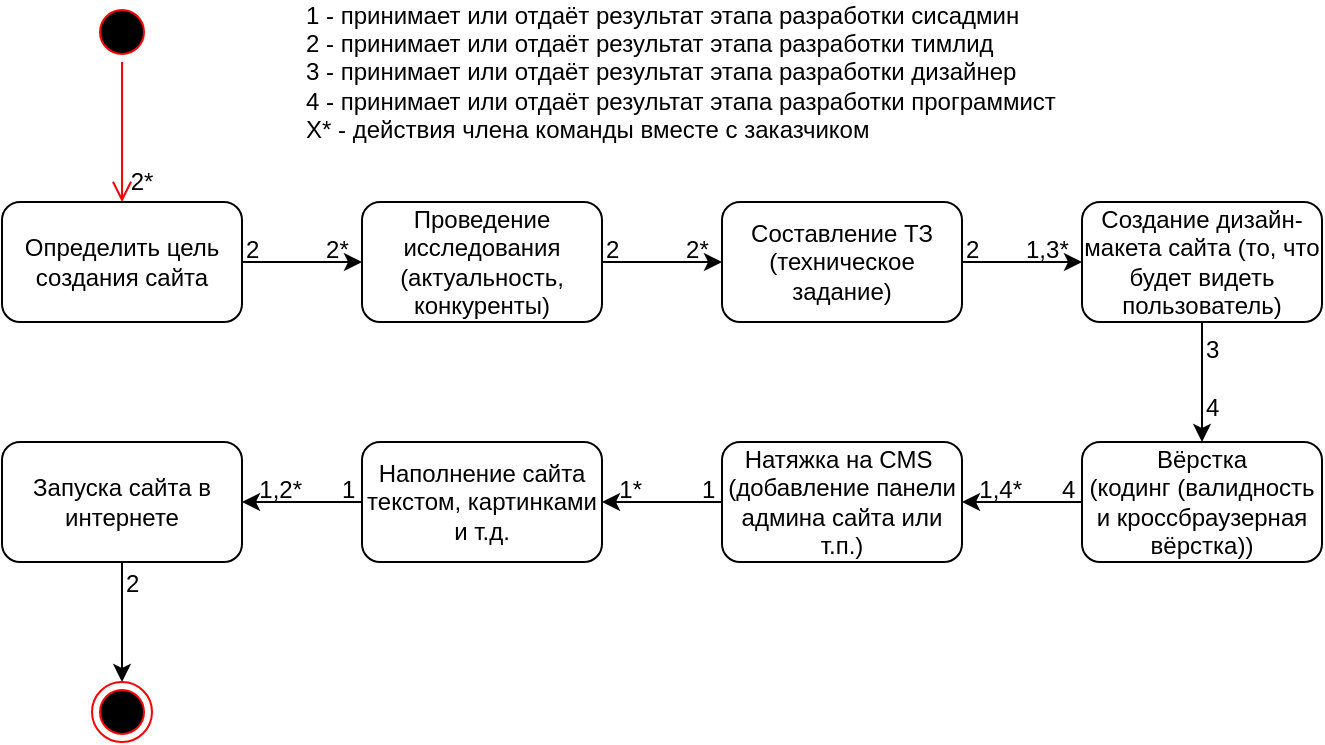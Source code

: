 <mxfile version="13.9.9" type="device"><diagram id="rXrsoi0BHJbfV4V2bhPR" name="Страница 1"><mxGraphModel dx="1551" dy="909" grid="1" gridSize="10" guides="1" tooltips="1" connect="1" arrows="1" fold="1" page="1" pageScale="1" pageWidth="827" pageHeight="1169" math="0" shadow="0"><root><mxCell id="0"/><mxCell id="1" parent="0"/><mxCell id="hPSSvhHo-q_Uyemi8DzZ-1" value="" style="ellipse;html=1;shape=startState;fillColor=#000000;strokeColor=#ff0000;" parent="1" vertex="1"><mxGeometry x="145" y="80" width="30" height="30" as="geometry"/></mxCell><mxCell id="hPSSvhHo-q_Uyemi8DzZ-2" value="" style="edgeStyle=orthogonalEdgeStyle;html=1;verticalAlign=bottom;endArrow=open;endSize=8;strokeColor=#ff0000;entryX=0.5;entryY=0;entryDx=0;entryDy=0;" parent="1" source="hPSSvhHo-q_Uyemi8DzZ-1" target="hPSSvhHo-q_Uyemi8DzZ-3" edge="1"><mxGeometry relative="1" as="geometry"><mxPoint x="160" y="170" as="targetPoint"/></mxGeometry></mxCell><mxCell id="hPSSvhHo-q_Uyemi8DzZ-6" style="edgeStyle=orthogonalEdgeStyle;rounded=0;orthogonalLoop=1;jettySize=auto;html=1;entryX=0;entryY=0.5;entryDx=0;entryDy=0;" parent="1" source="hPSSvhHo-q_Uyemi8DzZ-3" target="hPSSvhHo-q_Uyemi8DzZ-5" edge="1"><mxGeometry relative="1" as="geometry"/></mxCell><mxCell id="hPSSvhHo-q_Uyemi8DzZ-3" value="Определить цель создания сайта" style="rounded=1;whiteSpace=wrap;html=1;align=center;" parent="1" vertex="1"><mxGeometry x="100" y="180" width="120" height="60" as="geometry"/></mxCell><mxCell id="hPSSvhHo-q_Uyemi8DzZ-10" style="edgeStyle=orthogonalEdgeStyle;rounded=0;orthogonalLoop=1;jettySize=auto;html=1;entryX=0;entryY=0.5;entryDx=0;entryDy=0;" parent="1" source="hPSSvhHo-q_Uyemi8DzZ-5" target="hPSSvhHo-q_Uyemi8DzZ-7" edge="1"><mxGeometry relative="1" as="geometry"/></mxCell><mxCell id="hPSSvhHo-q_Uyemi8DzZ-5" value="Проведение исследования (актуальность, конкуренты)" style="rounded=1;whiteSpace=wrap;html=1;align=center;" parent="1" vertex="1"><mxGeometry x="280" y="180" width="120" height="60" as="geometry"/></mxCell><mxCell id="hPSSvhHo-q_Uyemi8DzZ-12" style="edgeStyle=orthogonalEdgeStyle;rounded=0;orthogonalLoop=1;jettySize=auto;html=1;entryX=0;entryY=0.5;entryDx=0;entryDy=0;" parent="1" source="hPSSvhHo-q_Uyemi8DzZ-7" target="hPSSvhHo-q_Uyemi8DzZ-11" edge="1"><mxGeometry relative="1" as="geometry"/></mxCell><mxCell id="hPSSvhHo-q_Uyemi8DzZ-7" value="Составление ТЗ (техническое задание)" style="rounded=1;whiteSpace=wrap;html=1;align=center;" parent="1" vertex="1"><mxGeometry x="460" y="180" width="120" height="60" as="geometry"/></mxCell><mxCell id="hPSSvhHo-q_Uyemi8DzZ-14" style="edgeStyle=orthogonalEdgeStyle;rounded=0;orthogonalLoop=1;jettySize=auto;html=1;entryX=0.5;entryY=0;entryDx=0;entryDy=0;" parent="1" source="hPSSvhHo-q_Uyemi8DzZ-11" target="hPSSvhHo-q_Uyemi8DzZ-13" edge="1"><mxGeometry relative="1" as="geometry"/></mxCell><mxCell id="hPSSvhHo-q_Uyemi8DzZ-11" value="Создание дизайн-макета сайта (то, что будет видеть пользователь)" style="rounded=1;whiteSpace=wrap;html=1;align=center;" parent="1" vertex="1"><mxGeometry x="640" y="180" width="120" height="60" as="geometry"/></mxCell><mxCell id="hPSSvhHo-q_Uyemi8DzZ-16" style="edgeStyle=orthogonalEdgeStyle;rounded=0;orthogonalLoop=1;jettySize=auto;html=1;entryX=1;entryY=0.5;entryDx=0;entryDy=0;" parent="1" source="hPSSvhHo-q_Uyemi8DzZ-13" target="hPSSvhHo-q_Uyemi8DzZ-15" edge="1"><mxGeometry relative="1" as="geometry"/></mxCell><mxCell id="hPSSvhHo-q_Uyemi8DzZ-13" value="Вёрстка &lt;br&gt;(кодинг (валидность и кроссбраузерная вёрстка))" style="rounded=1;whiteSpace=wrap;html=1;align=center;" parent="1" vertex="1"><mxGeometry x="640" y="300" width="120" height="60" as="geometry"/></mxCell><mxCell id="hPSSvhHo-q_Uyemi8DzZ-19" style="edgeStyle=orthogonalEdgeStyle;rounded=0;orthogonalLoop=1;jettySize=auto;html=1;entryX=1;entryY=0.5;entryDx=0;entryDy=0;" parent="1" source="hPSSvhHo-q_Uyemi8DzZ-15" target="hPSSvhHo-q_Uyemi8DzZ-17" edge="1"><mxGeometry relative="1" as="geometry"/></mxCell><mxCell id="hPSSvhHo-q_Uyemi8DzZ-15" value="Натяжка на CMS&amp;nbsp;&lt;br&gt;(добавление панели админа сайта или т.п.)" style="rounded=1;whiteSpace=wrap;html=1;align=center;" parent="1" vertex="1"><mxGeometry x="460" y="300" width="120" height="60" as="geometry"/></mxCell><mxCell id="hPSSvhHo-q_Uyemi8DzZ-20" style="edgeStyle=orthogonalEdgeStyle;rounded=0;orthogonalLoop=1;jettySize=auto;html=1;entryX=1;entryY=0.5;entryDx=0;entryDy=0;" parent="1" source="hPSSvhHo-q_Uyemi8DzZ-17" target="hPSSvhHo-q_Uyemi8DzZ-18" edge="1"><mxGeometry relative="1" as="geometry"/></mxCell><mxCell id="hPSSvhHo-q_Uyemi8DzZ-17" value="Наполнение сайта текстом, картинками и т.д." style="rounded=1;whiteSpace=wrap;html=1;align=center;" parent="1" vertex="1"><mxGeometry x="280" y="300" width="120" height="60" as="geometry"/></mxCell><mxCell id="hPSSvhHo-q_Uyemi8DzZ-22" style="edgeStyle=orthogonalEdgeStyle;rounded=0;orthogonalLoop=1;jettySize=auto;html=1;entryX=0.5;entryY=0;entryDx=0;entryDy=0;" parent="1" source="hPSSvhHo-q_Uyemi8DzZ-18" target="hPSSvhHo-q_Uyemi8DzZ-21" edge="1"><mxGeometry relative="1" as="geometry"/></mxCell><mxCell id="hPSSvhHo-q_Uyemi8DzZ-18" value="Запуска сайта в интернете" style="rounded=1;whiteSpace=wrap;html=1;align=center;" parent="1" vertex="1"><mxGeometry x="100" y="300" width="120" height="60" as="geometry"/></mxCell><mxCell id="hPSSvhHo-q_Uyemi8DzZ-21" value="" style="ellipse;html=1;shape=endState;fillColor=#000000;strokeColor=#ff0000;" parent="1" vertex="1"><mxGeometry x="145" y="420" width="30" height="30" as="geometry"/></mxCell><mxCell id="hPSSvhHo-q_Uyemi8DzZ-23" value="1 - принимает или отдаёт результат этапа разработки сисадмин&lt;br&gt;2 - принимает или отдаёт результат этапа разработки&amp;nbsp;тимлид&lt;br&gt;3 - принимает или отдаёт результат этапа разработки&amp;nbsp;дизайнер&lt;br&gt;4 - принимает или отдаёт результат этапа разработки&amp;nbsp;программист&lt;br&gt;X* - действия члена команды вместе с заказчиком" style="text;html=1;strokeColor=none;fillColor=none;align=left;verticalAlign=middle;whiteSpace=wrap;rounded=0;" parent="1" vertex="1"><mxGeometry x="250" y="80" width="411" height="70" as="geometry"/></mxCell><mxCell id="hPSSvhHo-q_Uyemi8DzZ-24" value="2*" style="text;html=1;strokeColor=none;fillColor=none;align=center;verticalAlign=middle;whiteSpace=wrap;rounded=0;" parent="1" vertex="1"><mxGeometry x="160" y="160" width="20" height="20" as="geometry"/></mxCell><mxCell id="hPSSvhHo-q_Uyemi8DzZ-25" value="2&amp;nbsp; &amp;nbsp; &amp;nbsp; &amp;nbsp; &amp;nbsp; 2*" style="text;html=1;strokeColor=none;fillColor=none;align=left;verticalAlign=top;whiteSpace=wrap;rounded=0;" parent="1" vertex="1"><mxGeometry x="220" y="190" width="60" height="20" as="geometry"/></mxCell><mxCell id="hPSSvhHo-q_Uyemi8DzZ-26" value="2&amp;nbsp; &amp;nbsp; &amp;nbsp; &amp;nbsp; &amp;nbsp; 2*" style="text;html=1;strokeColor=none;fillColor=none;align=left;verticalAlign=top;whiteSpace=wrap;rounded=0;" parent="1" vertex="1"><mxGeometry x="400" y="190" width="60" height="20" as="geometry"/></mxCell><mxCell id="hPSSvhHo-q_Uyemi8DzZ-27" value="2&amp;nbsp; &amp;nbsp; &amp;nbsp; &amp;nbsp;1,3*" style="text;html=1;strokeColor=none;fillColor=none;align=left;verticalAlign=top;whiteSpace=wrap;rounded=0;" parent="1" vertex="1"><mxGeometry x="580" y="190" width="60" height="20" as="geometry"/></mxCell><mxCell id="hPSSvhHo-q_Uyemi8DzZ-30" value="3&lt;br&gt;&lt;br&gt;4" style="text;html=1;strokeColor=none;fillColor=none;align=left;verticalAlign=top;whiteSpace=wrap;rounded=0;" parent="1" vertex="1"><mxGeometry x="700" y="240" width="20" height="60" as="geometry"/></mxCell><mxCell id="hPSSvhHo-q_Uyemi8DzZ-31" value="&amp;nbsp; 1,4*&amp;nbsp; &amp;nbsp; &amp;nbsp; 4" style="text;html=1;strokeColor=none;fillColor=none;align=left;verticalAlign=top;whiteSpace=wrap;rounded=0;" parent="1" vertex="1"><mxGeometry x="580" y="310" width="60" height="20" as="geometry"/></mxCell><mxCell id="hPSSvhHo-q_Uyemi8DzZ-32" value="&amp;nbsp; 1*&amp;nbsp; &amp;nbsp; &amp;nbsp; &amp;nbsp; &amp;nbsp;1" style="text;html=1;strokeColor=none;fillColor=none;align=left;verticalAlign=top;whiteSpace=wrap;rounded=0;" parent="1" vertex="1"><mxGeometry x="400" y="310" width="60" height="20" as="geometry"/></mxCell><mxCell id="hPSSvhHo-q_Uyemi8DzZ-33" value="&amp;nbsp; 1,2*&amp;nbsp; &amp;nbsp; &amp;nbsp; 1" style="text;html=1;strokeColor=none;fillColor=none;align=left;verticalAlign=top;whiteSpace=wrap;rounded=0;" parent="1" vertex="1"><mxGeometry x="220" y="310" width="60" height="20" as="geometry"/></mxCell><mxCell id="hPSSvhHo-q_Uyemi8DzZ-34" value="2" style="text;html=1;strokeColor=none;fillColor=none;align=left;verticalAlign=bottom;whiteSpace=wrap;rounded=0;" parent="1" vertex="1"><mxGeometry x="160" y="360" width="20" height="20" as="geometry"/></mxCell></root></mxGraphModel></diagram></mxfile>